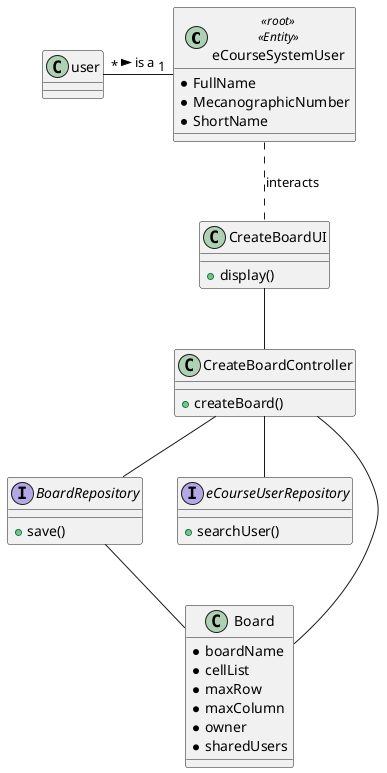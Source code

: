 @startuml


class eCourseSystemUser <<root>> <<Entity>> {
    * FullName
    * MecanographicNumber
    * ShortName
}
class CreateBoardUI  {
    +display()
}

class CreateBoardController{
    +createBoard()
}

interface BoardRepository{
    +save()
}

interface eCourseUserRepository{
    +searchUser()
}

class Board{
    *boardName
    *cellList
    *maxRow
    *maxColumn
    *owner
    *sharedUsers

}


eCourseSystemUser "1" -left- "*" user : is a <

eCourseSystemUser ..CreateBoardUI : interacts
CreateBoardUI -- CreateBoardController
CreateBoardController -- BoardRepository
CreateBoardController -- eCourseUserRepository
CreateBoardController -- Board
BoardRepository -- Board

@enduml